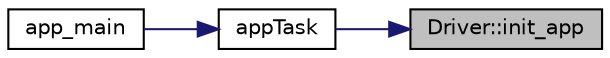 digraph "Driver::init_app"
{
 // LATEX_PDF_SIZE
  edge [fontname="Helvetica",fontsize="10",labelfontname="Helvetica",labelfontsize="10"];
  node [fontname="Helvetica",fontsize="10",shape=record];
  rankdir="RL";
  Node1 [label="Driver::init_app",height=0.2,width=0.4,color="black", fillcolor="grey75", style="filled", fontcolor="black",tooltip="Core 1で使用されるドライバ"];
  Node1 -> Node2 [dir="back",color="midnightblue",fontsize="10",style="solid",fontname="Helvetica"];
  Node2 [label="appTask",height=0.2,width=0.4,color="black", fillcolor="white", style="filled",URL="$main_8cc.html#a04ba83a16a6c1e61b19c2fc33497d5d4",tooltip=" "];
  Node2 -> Node3 [dir="back",color="midnightblue",fontsize="10",style="solid",fontname="Helvetica"];
  Node3 [label="app_main",height=0.2,width=0.4,color="black", fillcolor="white", style="filled",URL="$main_8cc.html#a630544a7f0a2cc40d8a7fefab7e2fe70",tooltip=" "];
}
